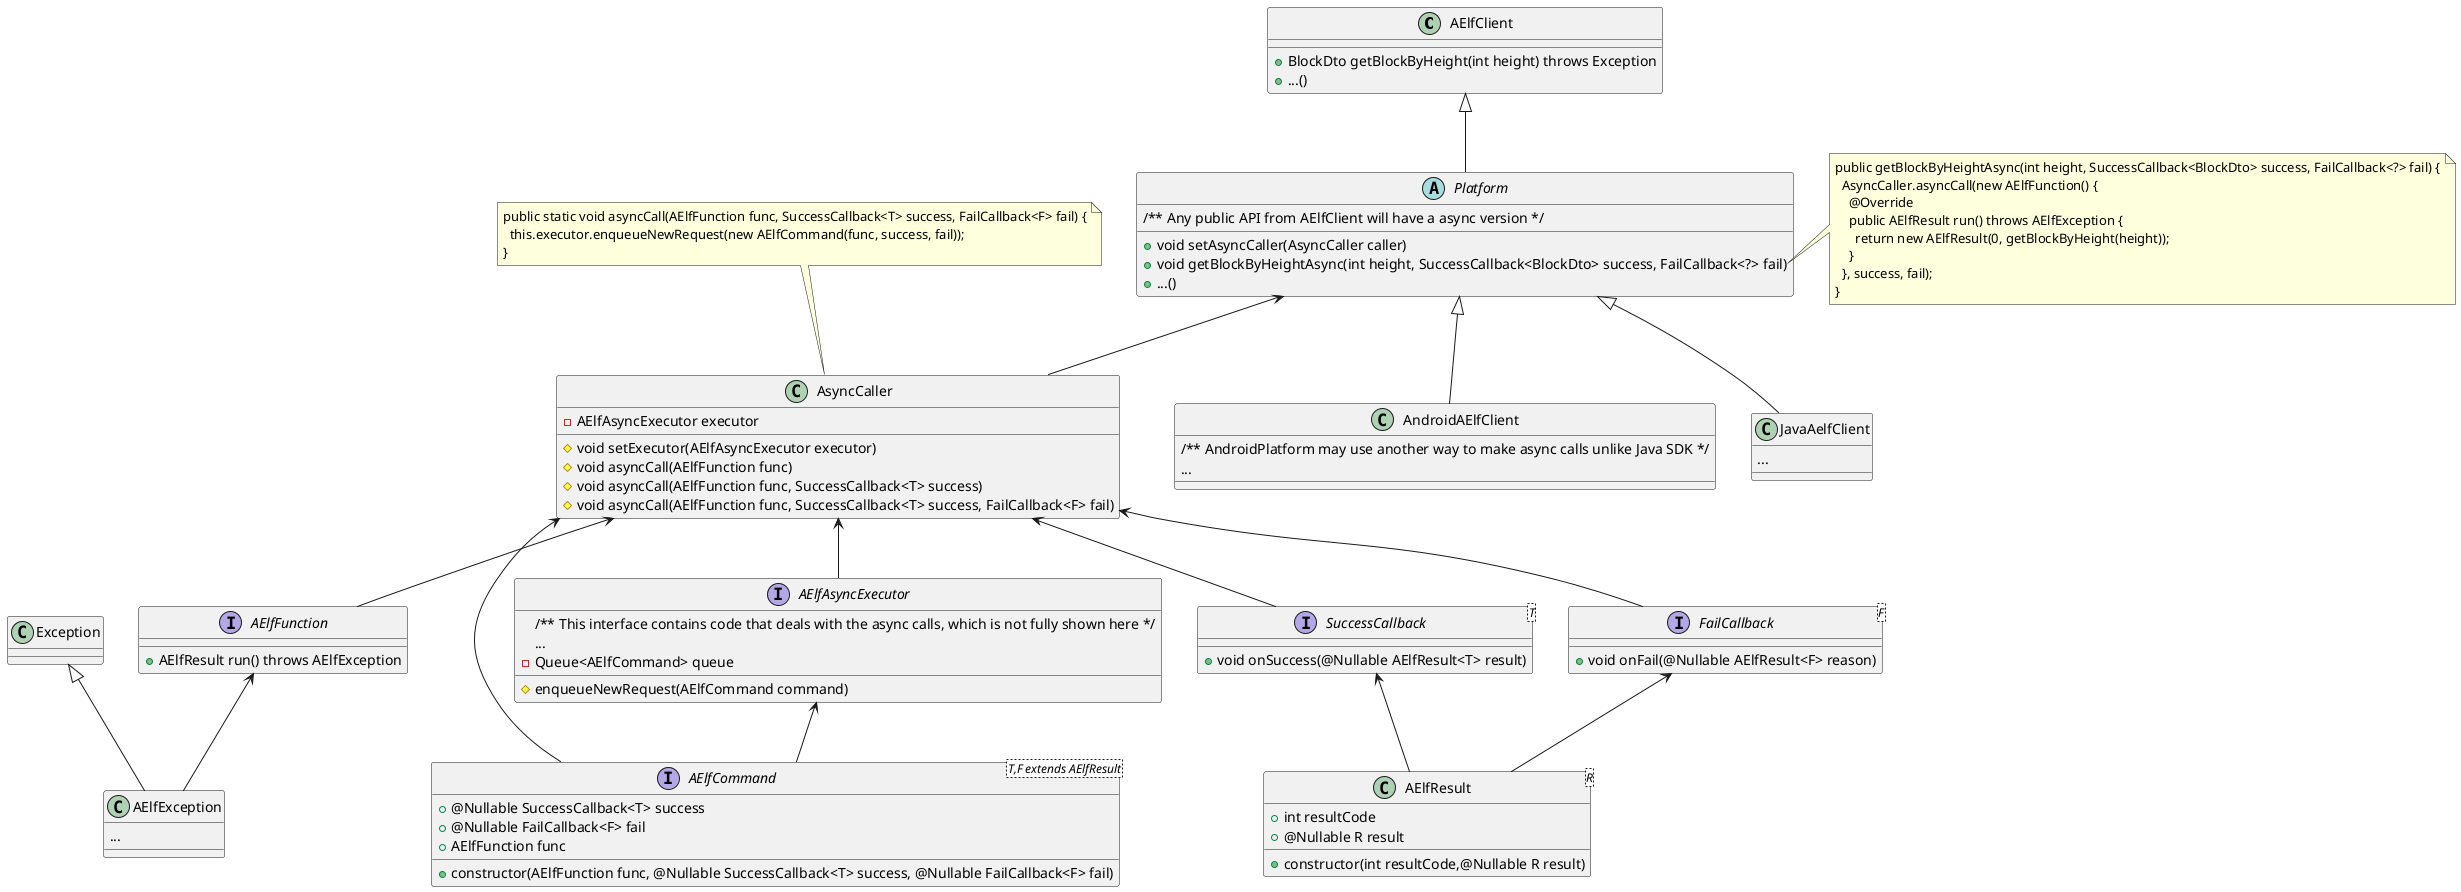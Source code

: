 @startuml async-refactor

class AElfClient {
  + BlockDto getBlockByHeight(int height) throws Exception
    + ...()
}

class AndroidAElfClient extends Platform {
  /** AndroidPlatform may use another way to make async calls unlike Java SDK */
  ...
}

class JavaAelfClient extends Platform {
  ...
}

abstract class Platform extends AElfClient {
  /** Any public API from AElfClient will have a async version */
  + void setAsyncCaller(AsyncCaller caller)
  + void getBlockByHeightAsync(int height, SuccessCallback<BlockDto> success, FailCallback<?> fail)
  + ...()
}

class AsyncCaller {
  - AElfAsyncExecutor executor
  # void setExecutor(AElfAsyncExecutor executor)
  # void asyncCall(AElfFunction func)
  # void asyncCall(AElfFunction func, SuccessCallback<T> success)
  # void asyncCall(AElfFunction func, SuccessCallback<T> success, FailCallback<F> fail)
}

interface AElfCommand<T,F extends AElfResult> {
  + @Nullable SuccessCallback<T> success
  + @Nullable FailCallback<F> fail
  + AElfFunction func
  + constructor(AElfFunction func, @Nullable SuccessCallback<T> success, @Nullable FailCallback<F> fail)
}

interface AElfAsyncExecutor {
  # enqueueNewRequest(AElfCommand command)
  /** This interface contains code that deals with the async calls, which is not fully shown here */
  ...
  - Queue<AElfCommand> queue
}

interface AElfFunction {
  + AElfResult run() throws AElfException
}

class AElfException extends Exception {
  ...
}

class AElfResult<R> {
  + int resultCode
  + @Nullable R result
  + constructor(int resultCode,@Nullable R result)
}

interface SuccessCallback<T> {
  + void onSuccess(@Nullable AElfResult<T> result)
}

interface FailCallback<F> {
  + void onFail(@Nullable AElfResult<F> reason)
}

note right of Platform::getBlockByHeightAsync
  public getBlockByHeightAsync(int height, SuccessCallback<BlockDto> success, FailCallback<?> fail) {
    AsyncCaller.asyncCall(new AElfFunction() {
      @Override
      public AElfResult run() throws AElfException {
        return new AElfResult(0, getBlockByHeight(height));
      }
    }, success, fail);
  }
end note

note top of AsyncCaller
  public static void asyncCall(AElfFunction func, SuccessCallback<T> success, FailCallback<F> fail) {
    this.executor.enqueueNewRequest(new AElfCommand(func, success, fail));
  }
end note

Platform <-- AsyncCaller
AsyncCaller <-- AElfFunction
AElfFunction <-- AElfException
AElfAsyncExecutor <-- AElfCommand
SuccessCallback <-- AElfResult
FailCallback <-- AElfResult
AsyncCaller <-- AElfCommand
AsyncCaller <-- AElfAsyncExecutor
AsyncCaller <-- SuccessCallback
AsyncCaller <-- FailCallback

@enduml